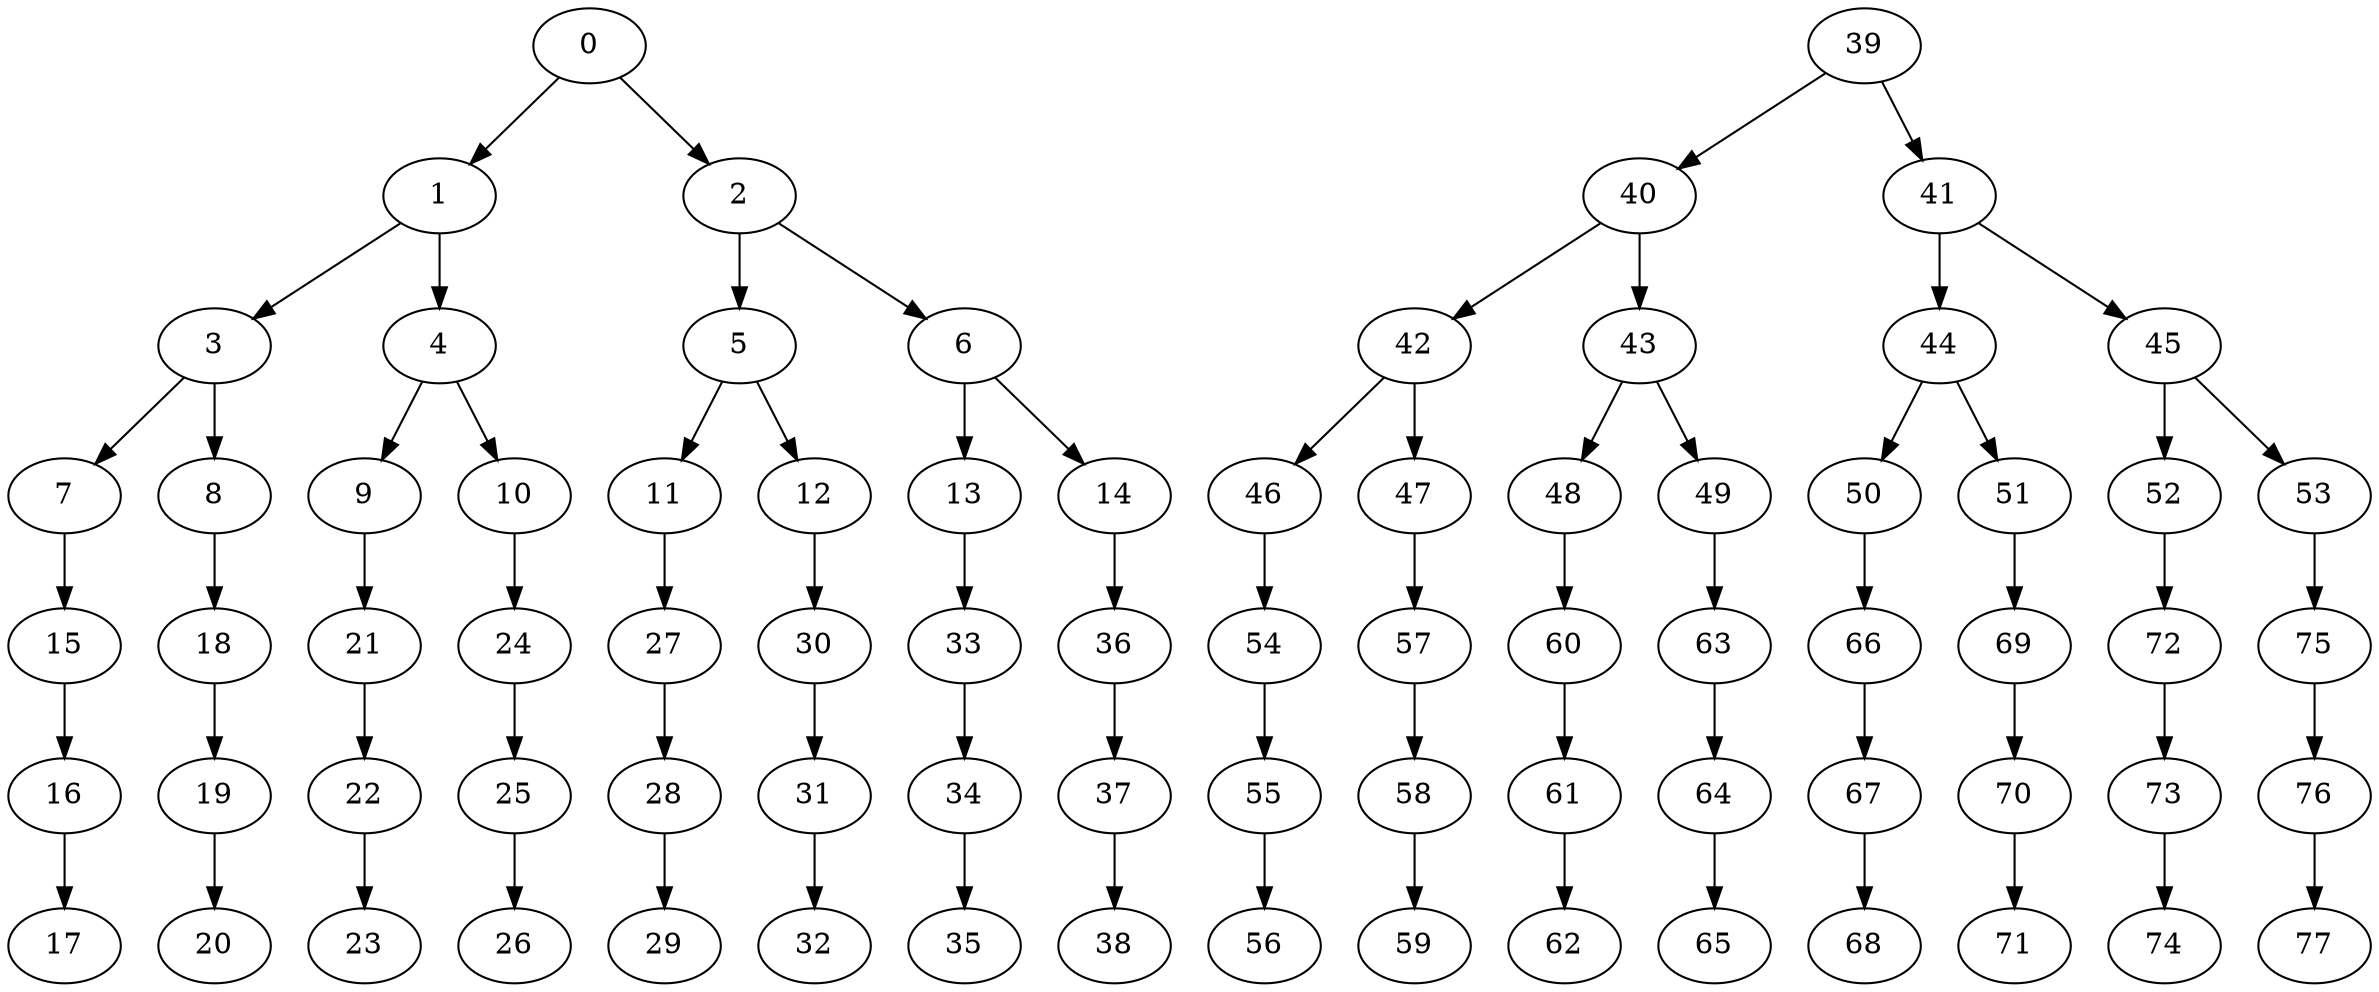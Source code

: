 strict digraph  {
0;
1;
2;
3;
4;
5;
6;
7;
8;
9;
10;
11;
12;
13;
14;
15;
16;
17;
18;
19;
20;
21;
22;
23;
24;
25;
26;
27;
28;
29;
30;
31;
32;
33;
34;
35;
36;
37;
38;
39;
40;
41;
42;
43;
44;
45;
46;
47;
48;
49;
50;
51;
52;
53;
54;
55;
56;
57;
58;
59;
60;
61;
62;
63;
64;
65;
66;
67;
68;
69;
70;
71;
72;
73;
74;
75;
76;
77;
0 -> 1;
0 -> 2;
1 -> 3;
1 -> 4;
2 -> 5;
2 -> 6;
3 -> 7;
3 -> 8;
4 -> 9;
4 -> 10;
5 -> 11;
5 -> 12;
6 -> 13;
6 -> 14;
7 -> 15;
8 -> 18;
9 -> 21;
10 -> 24;
11 -> 27;
12 -> 30;
13 -> 33;
14 -> 36;
15 -> 16;
16 -> 17;
18 -> 19;
19 -> 20;
21 -> 22;
22 -> 23;
24 -> 25;
25 -> 26;
27 -> 28;
28 -> 29;
30 -> 31;
31 -> 32;
33 -> 34;
34 -> 35;
36 -> 37;
37 -> 38;
39 -> 40;
39 -> 41;
40 -> 42;
40 -> 43;
41 -> 44;
41 -> 45;
42 -> 46;
42 -> 47;
43 -> 48;
43 -> 49;
44 -> 50;
44 -> 51;
45 -> 52;
45 -> 53;
46 -> 54;
47 -> 57;
48 -> 60;
49 -> 63;
50 -> 66;
51 -> 69;
52 -> 72;
53 -> 75;
54 -> 55;
55 -> 56;
57 -> 58;
58 -> 59;
60 -> 61;
61 -> 62;
63 -> 64;
64 -> 65;
66 -> 67;
67 -> 68;
69 -> 70;
70 -> 71;
72 -> 73;
73 -> 74;
75 -> 76;
76 -> 77;
}

